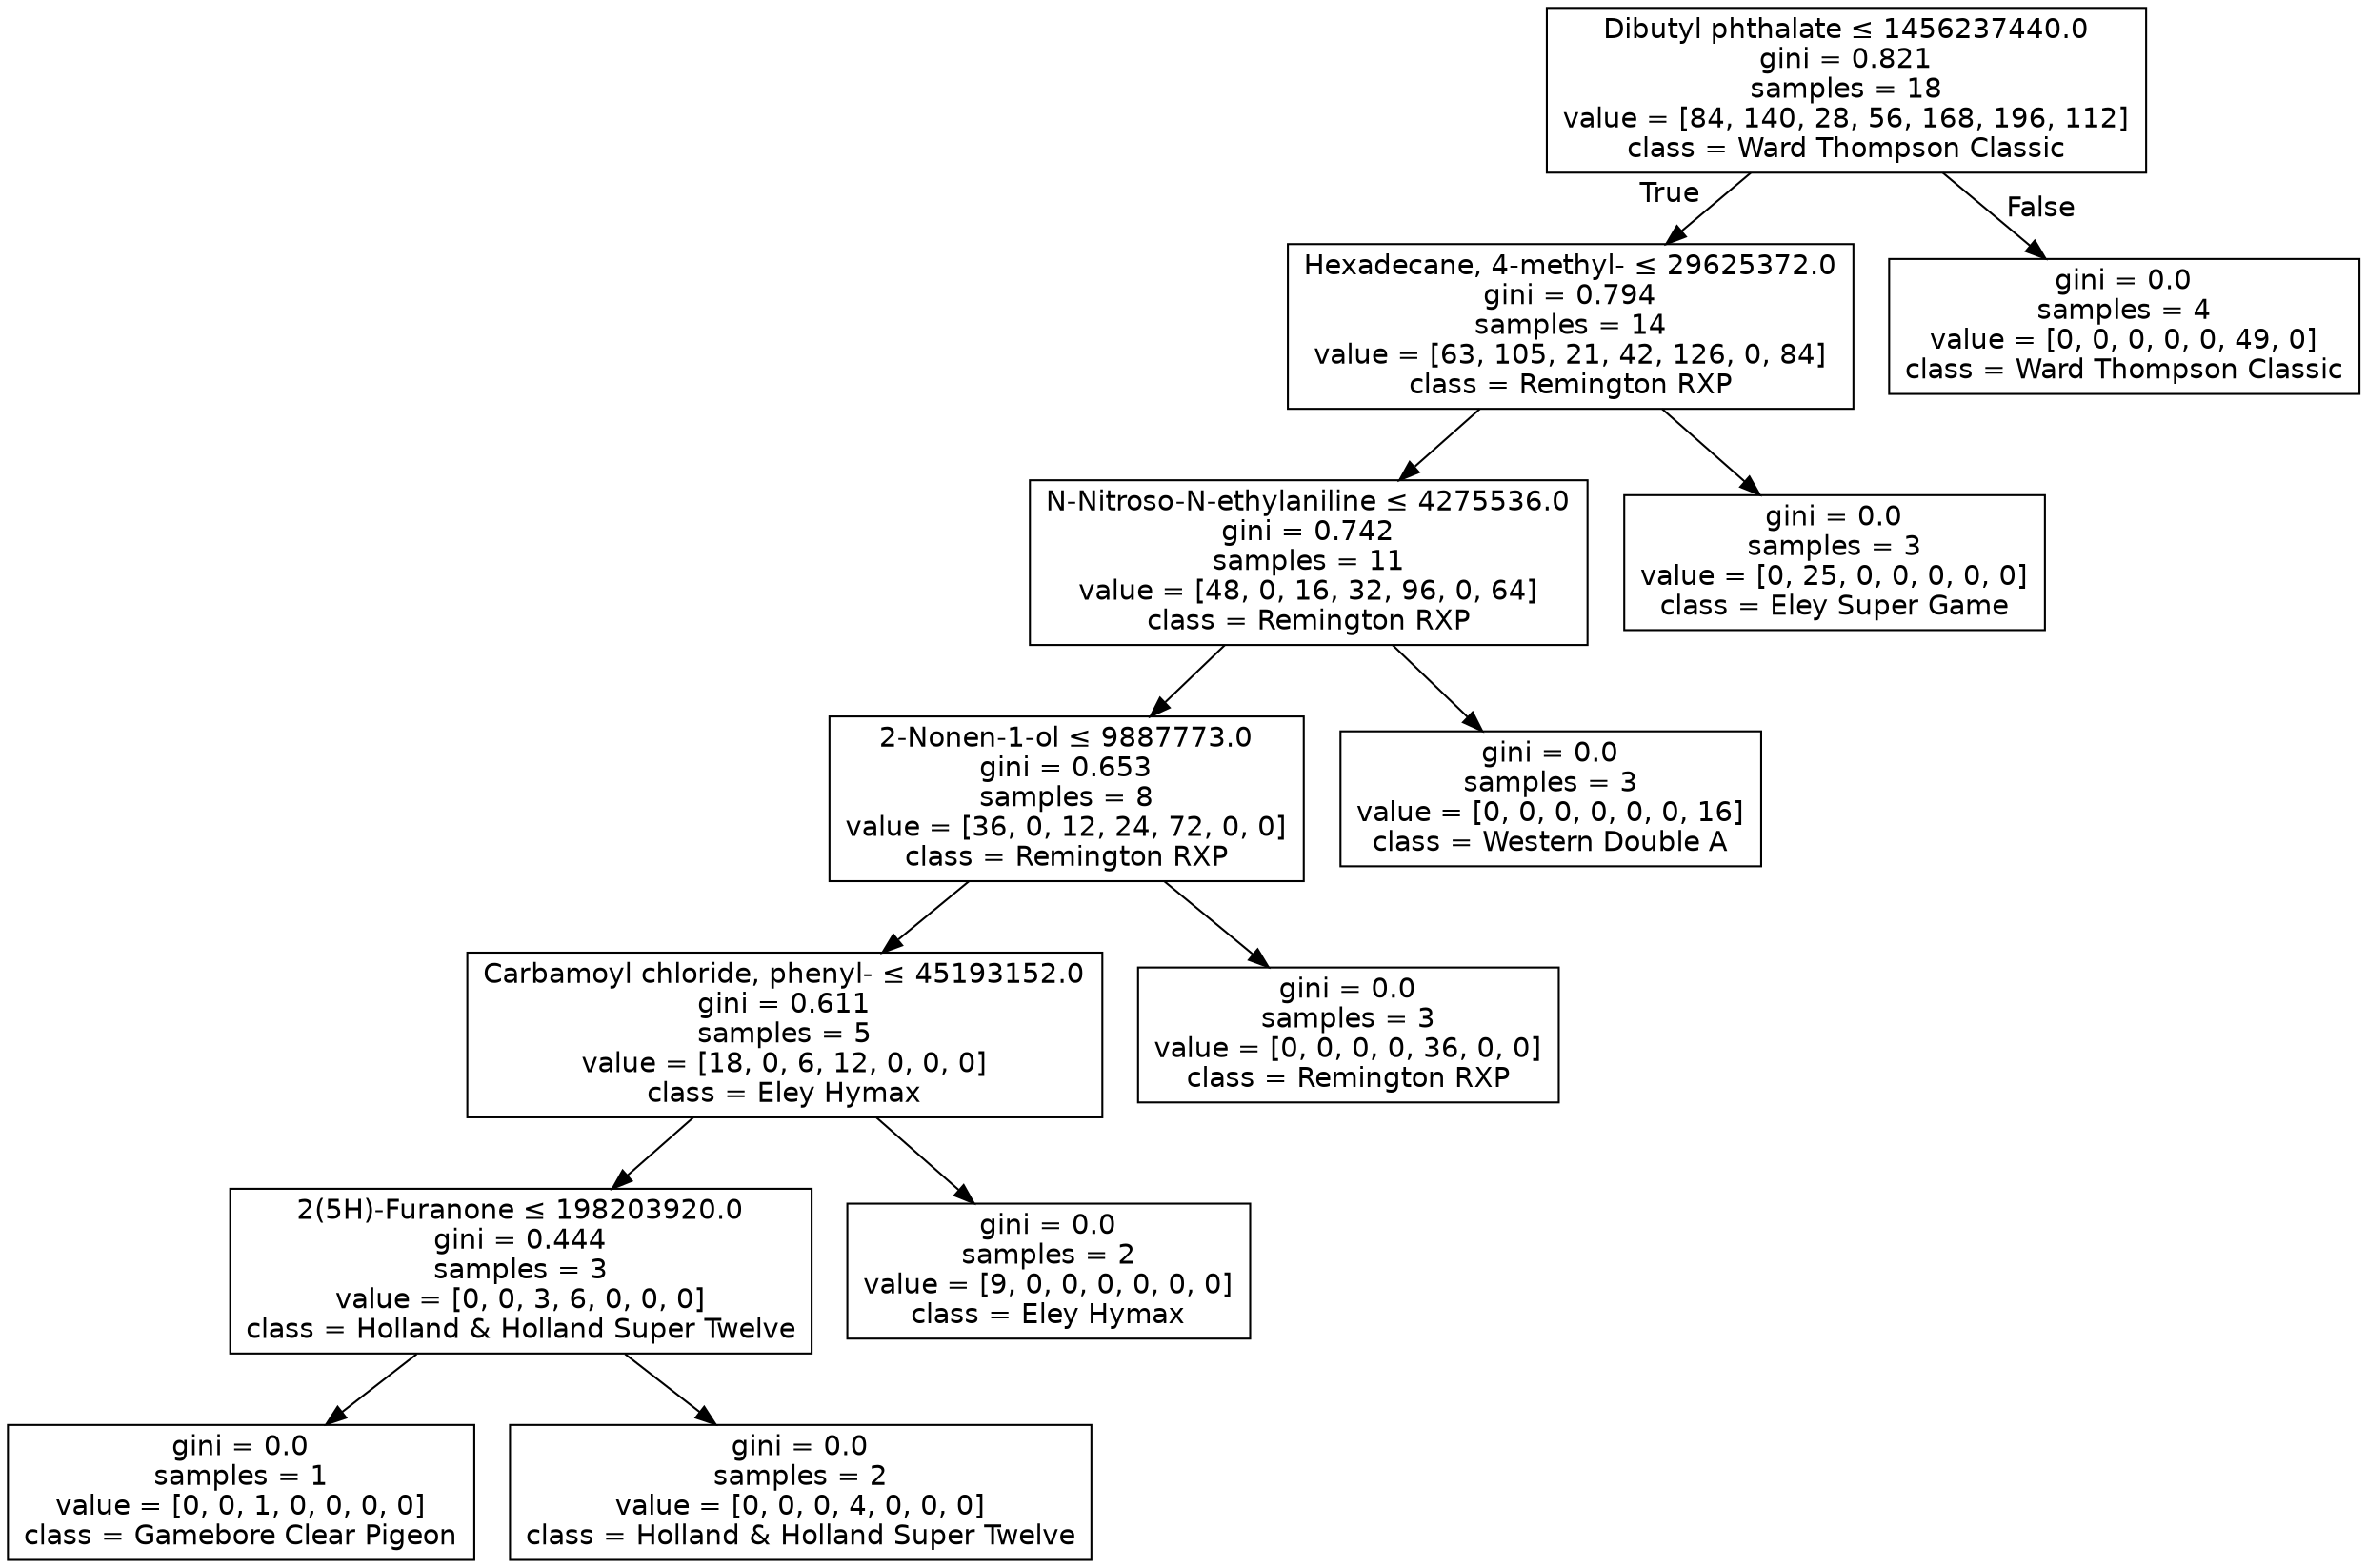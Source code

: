 digraph Tree {
node [shape=box, fontname="helvetica"] ;
edge [fontname="helvetica"] ;
0 [label=<Dibutyl phthalate &le; 1456237440.0<br/>gini = 0.821<br/>samples = 18<br/>value = [84, 140, 28, 56, 168, 196, 112]<br/>class = Ward Thompson Classic>] ;
1 [label=<Hexadecane, 4-methyl- &le; 29625372.0<br/>gini = 0.794<br/>samples = 14<br/>value = [63, 105, 21, 42, 126, 0, 84]<br/>class = Remington RXP>] ;
0 -> 1 [labeldistance=2.5, labelangle=45, headlabel="True"] ;
2 [label=<N-Nitroso-N-ethylaniline &le; 4275536.0<br/>gini = 0.742<br/>samples = 11<br/>value = [48, 0, 16, 32, 96, 0, 64]<br/>class = Remington RXP>] ;
1 -> 2 ;
3 [label=<2-Nonen-1-ol &le; 9887773.0<br/>gini = 0.653<br/>samples = 8<br/>value = [36, 0, 12, 24, 72, 0, 0]<br/>class = Remington RXP>] ;
2 -> 3 ;
4 [label=<Carbamoyl chloride, phenyl- &le; 45193152.0<br/>gini = 0.611<br/>samples = 5<br/>value = [18, 0, 6, 12, 0, 0, 0]<br/>class = Eley Hymax>] ;
3 -> 4 ;
5 [label=<2(5H)-Furanone &le; 198203920.0<br/>gini = 0.444<br/>samples = 3<br/>value = [0, 0, 3, 6, 0, 0, 0]<br/>class = Holland &amp; Holland Super Twelve>] ;
4 -> 5 ;
6 [label=<gini = 0.0<br/>samples = 1<br/>value = [0, 0, 1, 0, 0, 0, 0]<br/>class = Gamebore Clear Pigeon>] ;
5 -> 6 ;
7 [label=<gini = 0.0<br/>samples = 2<br/>value = [0, 0, 0, 4, 0, 0, 0]<br/>class = Holland &amp; Holland Super Twelve>] ;
5 -> 7 ;
8 [label=<gini = 0.0<br/>samples = 2<br/>value = [9, 0, 0, 0, 0, 0, 0]<br/>class = Eley Hymax>] ;
4 -> 8 ;
9 [label=<gini = 0.0<br/>samples = 3<br/>value = [0, 0, 0, 0, 36, 0, 0]<br/>class = Remington RXP>] ;
3 -> 9 ;
10 [label=<gini = 0.0<br/>samples = 3<br/>value = [0, 0, 0, 0, 0, 0, 16]<br/>class = Western Double A>] ;
2 -> 10 ;
11 [label=<gini = 0.0<br/>samples = 3<br/>value = [0, 25, 0, 0, 0, 0, 0]<br/>class = Eley Super Game>] ;
1 -> 11 ;
12 [label=<gini = 0.0<br/>samples = 4<br/>value = [0, 0, 0, 0, 0, 49, 0]<br/>class = Ward Thompson Classic>] ;
0 -> 12 [labeldistance=2.5, labelangle=-45, headlabel="False"] ;
}
